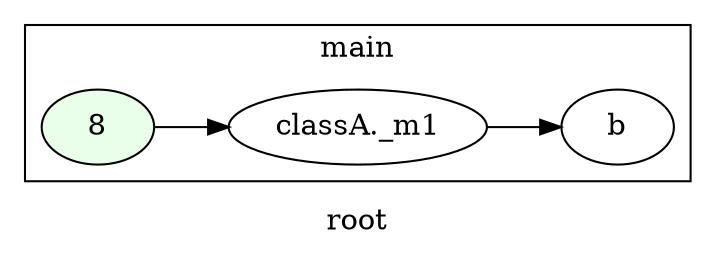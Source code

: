 digraph G
{
rankdir=LR;
label = "root";
subgraph cluster_1 {
label = "main";
parent = "G";
startinglines = "7_12_12";
	node_000002 [ label = "8", style=filled, fillcolor="#E9FFE9", startinglines=15 ]
	node_000003 [ label = "classA._m1", startingline=15 ]
	node_000005 [ label = "b", startingline=18 ]
}
	node_000002 -> node_000003
	node_000003 -> node_000005
}
